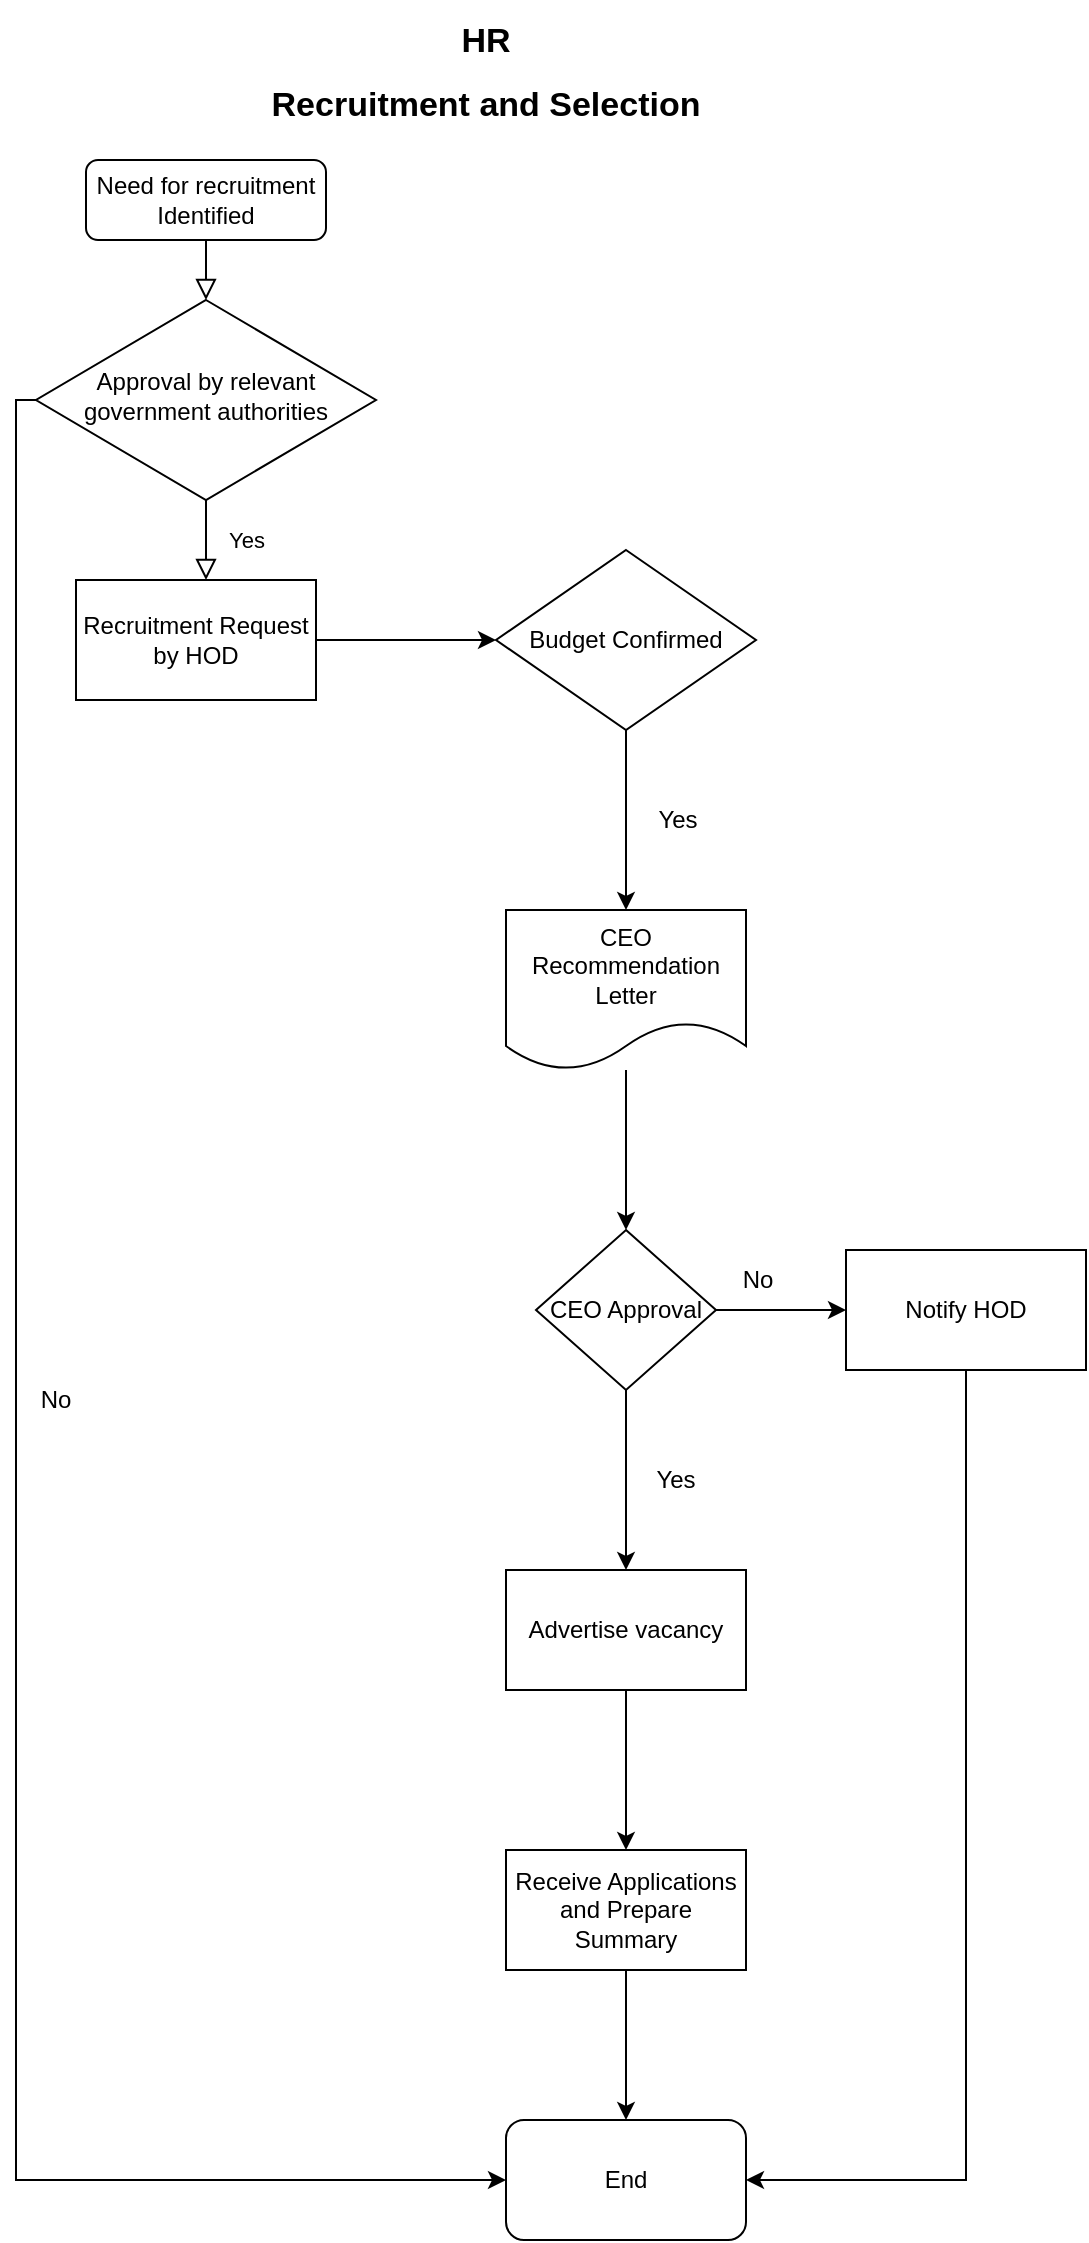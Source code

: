 <mxfile version="13.5.8" type="github">
  <diagram id="C5RBs43oDa-KdzZeNtuy" name="Page-1">
    <mxGraphModel dx="1038" dy="547" grid="1" gridSize="10" guides="1" tooltips="1" connect="1" arrows="1" fold="1" page="1" pageScale="1" pageWidth="827" pageHeight="1169" math="0" shadow="0">
      <root>
        <mxCell id="WIyWlLk6GJQsqaUBKTNV-0" />
        <mxCell id="WIyWlLk6GJQsqaUBKTNV-1" parent="WIyWlLk6GJQsqaUBKTNV-0" />
        <mxCell id="WIyWlLk6GJQsqaUBKTNV-2" value="" style="rounded=0;html=1;jettySize=auto;orthogonalLoop=1;fontSize=11;endArrow=block;endFill=0;endSize=8;strokeWidth=1;shadow=0;labelBackgroundColor=none;edgeStyle=orthogonalEdgeStyle;" parent="WIyWlLk6GJQsqaUBKTNV-1" source="WIyWlLk6GJQsqaUBKTNV-3" target="WIyWlLk6GJQsqaUBKTNV-6" edge="1">
          <mxGeometry relative="1" as="geometry" />
        </mxCell>
        <mxCell id="WIyWlLk6GJQsqaUBKTNV-3" value="Need for recruitment Identified" style="rounded=1;whiteSpace=wrap;html=1;fontSize=12;glass=0;strokeWidth=1;shadow=0;" parent="WIyWlLk6GJQsqaUBKTNV-1" vertex="1">
          <mxGeometry x="160" y="80" width="120" height="40" as="geometry" />
        </mxCell>
        <mxCell id="WIyWlLk6GJQsqaUBKTNV-4" value="Yes" style="rounded=0;html=1;jettySize=auto;orthogonalLoop=1;fontSize=11;endArrow=block;endFill=0;endSize=8;strokeWidth=1;shadow=0;labelBackgroundColor=none;edgeStyle=orthogonalEdgeStyle;" parent="WIyWlLk6GJQsqaUBKTNV-1" source="WIyWlLk6GJQsqaUBKTNV-6" edge="1">
          <mxGeometry y="20" relative="1" as="geometry">
            <mxPoint as="offset" />
            <mxPoint x="220" y="290" as="targetPoint" />
          </mxGeometry>
        </mxCell>
        <mxCell id="2buUgK_nAZZ5S6zsy4tR-31" value="" style="edgeStyle=orthogonalEdgeStyle;rounded=0;orthogonalLoop=1;jettySize=auto;html=1;entryX=0;entryY=0.5;entryDx=0;entryDy=0;" edge="1" parent="WIyWlLk6GJQsqaUBKTNV-1" source="WIyWlLk6GJQsqaUBKTNV-6" target="2buUgK_nAZZ5S6zsy4tR-23">
          <mxGeometry relative="1" as="geometry">
            <mxPoint x="30" y="200" as="targetPoint" />
            <Array as="points">
              <mxPoint x="125" y="200" />
              <mxPoint x="125" y="1090" />
            </Array>
          </mxGeometry>
        </mxCell>
        <mxCell id="WIyWlLk6GJQsqaUBKTNV-6" value="Approval by relevant government authorities" style="rhombus;whiteSpace=wrap;html=1;shadow=0;fontFamily=Helvetica;fontSize=12;align=center;strokeWidth=1;spacing=6;spacingTop=-4;" parent="WIyWlLk6GJQsqaUBKTNV-1" vertex="1">
          <mxGeometry x="135" y="150" width="170" height="100" as="geometry" />
        </mxCell>
        <mxCell id="2buUgK_nAZZ5S6zsy4tR-29" value="" style="edgeStyle=orthogonalEdgeStyle;rounded=0;orthogonalLoop=1;jettySize=auto;html=1;" edge="1" parent="WIyWlLk6GJQsqaUBKTNV-1" source="2buUgK_nAZZ5S6zsy4tR-0" target="2buUgK_nAZZ5S6zsy4tR-3">
          <mxGeometry relative="1" as="geometry" />
        </mxCell>
        <object label="Recruitment Request by HOD" id="2buUgK_nAZZ5S6zsy4tR-0">
          <mxCell style="rounded=0;whiteSpace=wrap;html=1;" vertex="1" parent="WIyWlLk6GJQsqaUBKTNV-1">
            <mxGeometry x="155" y="290" width="120" height="60" as="geometry" />
          </mxCell>
        </object>
        <mxCell id="2buUgK_nAZZ5S6zsy4tR-7" value="" style="edgeStyle=orthogonalEdgeStyle;rounded=0;orthogonalLoop=1;jettySize=auto;html=1;" edge="1" parent="WIyWlLk6GJQsqaUBKTNV-1" source="2buUgK_nAZZ5S6zsy4tR-3" target="2buUgK_nAZZ5S6zsy4tR-6">
          <mxGeometry relative="1" as="geometry" />
        </mxCell>
        <mxCell id="2buUgK_nAZZ5S6zsy4tR-3" value="Budget Confirmed" style="rhombus;whiteSpace=wrap;html=1;" vertex="1" parent="WIyWlLk6GJQsqaUBKTNV-1">
          <mxGeometry x="365" y="275" width="130" height="90" as="geometry" />
        </mxCell>
        <mxCell id="2buUgK_nAZZ5S6zsy4tR-10" value="" style="edgeStyle=orthogonalEdgeStyle;rounded=0;orthogonalLoop=1;jettySize=auto;html=1;" edge="1" parent="WIyWlLk6GJQsqaUBKTNV-1" source="2buUgK_nAZZ5S6zsy4tR-6" target="2buUgK_nAZZ5S6zsy4tR-8">
          <mxGeometry relative="1" as="geometry" />
        </mxCell>
        <mxCell id="2buUgK_nAZZ5S6zsy4tR-6" value="CEO Recommendation Letter" style="shape=document;whiteSpace=wrap;html=1;boundedLbl=1;" vertex="1" parent="WIyWlLk6GJQsqaUBKTNV-1">
          <mxGeometry x="370" y="455" width="120" height="80" as="geometry" />
        </mxCell>
        <mxCell id="2buUgK_nAZZ5S6zsy4tR-12" value="" style="edgeStyle=orthogonalEdgeStyle;rounded=0;orthogonalLoop=1;jettySize=auto;html=1;" edge="1" parent="WIyWlLk6GJQsqaUBKTNV-1" source="2buUgK_nAZZ5S6zsy4tR-8" target="2buUgK_nAZZ5S6zsy4tR-11">
          <mxGeometry relative="1" as="geometry" />
        </mxCell>
        <mxCell id="2buUgK_nAZZ5S6zsy4tR-19" value="" style="edgeStyle=orthogonalEdgeStyle;rounded=0;orthogonalLoop=1;jettySize=auto;html=1;" edge="1" parent="WIyWlLk6GJQsqaUBKTNV-1" source="2buUgK_nAZZ5S6zsy4tR-8" target="2buUgK_nAZZ5S6zsy4tR-18">
          <mxGeometry relative="1" as="geometry" />
        </mxCell>
        <mxCell id="2buUgK_nAZZ5S6zsy4tR-8" value="CEO Approval" style="rhombus;whiteSpace=wrap;html=1;" vertex="1" parent="WIyWlLk6GJQsqaUBKTNV-1">
          <mxGeometry x="385" y="615" width="90" height="80" as="geometry" />
        </mxCell>
        <mxCell id="2buUgK_nAZZ5S6zsy4tR-14" value="" style="edgeStyle=orthogonalEdgeStyle;rounded=0;orthogonalLoop=1;jettySize=auto;html=1;" edge="1" parent="WIyWlLk6GJQsqaUBKTNV-1" source="2buUgK_nAZZ5S6zsy4tR-11" target="2buUgK_nAZZ5S6zsy4tR-13">
          <mxGeometry relative="1" as="geometry" />
        </mxCell>
        <mxCell id="2buUgK_nAZZ5S6zsy4tR-11" value="Advertise vacancy" style="whiteSpace=wrap;html=1;" vertex="1" parent="WIyWlLk6GJQsqaUBKTNV-1">
          <mxGeometry x="370" y="785" width="120" height="60" as="geometry" />
        </mxCell>
        <mxCell id="2buUgK_nAZZ5S6zsy4tR-24" value="" style="edgeStyle=orthogonalEdgeStyle;rounded=0;orthogonalLoop=1;jettySize=auto;html=1;" edge="1" parent="WIyWlLk6GJQsqaUBKTNV-1" source="2buUgK_nAZZ5S6zsy4tR-13" target="2buUgK_nAZZ5S6zsy4tR-23">
          <mxGeometry relative="1" as="geometry" />
        </mxCell>
        <mxCell id="2buUgK_nAZZ5S6zsy4tR-13" value="Receive Applications and Prepare Summary" style="whiteSpace=wrap;html=1;" vertex="1" parent="WIyWlLk6GJQsqaUBKTNV-1">
          <mxGeometry x="370" y="925" width="120" height="60" as="geometry" />
        </mxCell>
        <mxCell id="2buUgK_nAZZ5S6zsy4tR-17" value="Yes" style="text;html=1;strokeColor=none;fillColor=none;align=center;verticalAlign=middle;whiteSpace=wrap;rounded=0;" vertex="1" parent="WIyWlLk6GJQsqaUBKTNV-1">
          <mxGeometry x="435" y="730" width="40" height="20" as="geometry" />
        </mxCell>
        <mxCell id="2buUgK_nAZZ5S6zsy4tR-27" value="" style="edgeStyle=orthogonalEdgeStyle;rounded=0;orthogonalLoop=1;jettySize=auto;html=1;entryX=1;entryY=0.5;entryDx=0;entryDy=0;" edge="1" parent="WIyWlLk6GJQsqaUBKTNV-1" source="2buUgK_nAZZ5S6zsy4tR-18" target="2buUgK_nAZZ5S6zsy4tR-23">
          <mxGeometry relative="1" as="geometry">
            <mxPoint x="600" y="765" as="targetPoint" />
            <Array as="points">
              <mxPoint x="600" y="1090" />
            </Array>
          </mxGeometry>
        </mxCell>
        <mxCell id="2buUgK_nAZZ5S6zsy4tR-18" value="Notify HOD" style="whiteSpace=wrap;html=1;" vertex="1" parent="WIyWlLk6GJQsqaUBKTNV-1">
          <mxGeometry x="540" y="625" width="120" height="60" as="geometry" />
        </mxCell>
        <mxCell id="2buUgK_nAZZ5S6zsy4tR-23" value="End" style="rounded=1;whiteSpace=wrap;html=1;" vertex="1" parent="WIyWlLk6GJQsqaUBKTNV-1">
          <mxGeometry x="370" y="1060" width="120" height="60" as="geometry" />
        </mxCell>
        <mxCell id="2buUgK_nAZZ5S6zsy4tR-28" value="Yes" style="text;html=1;strokeColor=none;fillColor=none;align=center;verticalAlign=middle;whiteSpace=wrap;rounded=0;" vertex="1" parent="WIyWlLk6GJQsqaUBKTNV-1">
          <mxGeometry x="436" y="400" width="40" height="20" as="geometry" />
        </mxCell>
        <mxCell id="2buUgK_nAZZ5S6zsy4tR-32" value="No" style="text;html=1;strokeColor=none;fillColor=none;align=center;verticalAlign=middle;whiteSpace=wrap;rounded=0;" vertex="1" parent="WIyWlLk6GJQsqaUBKTNV-1">
          <mxGeometry x="476" y="630" width="40" height="20" as="geometry" />
        </mxCell>
        <mxCell id="2buUgK_nAZZ5S6zsy4tR-33" value="No" style="text;html=1;strokeColor=none;fillColor=none;align=center;verticalAlign=middle;whiteSpace=wrap;rounded=0;" vertex="1" parent="WIyWlLk6GJQsqaUBKTNV-1">
          <mxGeometry x="125" y="690" width="40" height="20" as="geometry" />
        </mxCell>
        <mxCell id="2buUgK_nAZZ5S6zsy4tR-38" value="&lt;h1 style=&quot;font-size: 17px&quot;&gt;&lt;font style=&quot;font-size: 17px&quot;&gt;HR&lt;/font&gt;&lt;/h1&gt;&lt;h1 style=&quot;font-size: 17px&quot;&gt;&lt;font style=&quot;font-size: 17px&quot;&gt;&lt;b&gt;Recruitment and Selection&lt;/b&gt;&lt;/font&gt;&lt;/h1&gt;&lt;p style=&quot;font-size: 17px&quot;&gt;&lt;font style=&quot;font-size: 17px&quot;&gt;.&lt;/font&gt;&lt;/p&gt;" style="text;html=1;strokeColor=none;fillColor=none;spacing=5;spacingTop=-20;whiteSpace=wrap;overflow=hidden;rounded=0;align=center;" vertex="1" parent="WIyWlLk6GJQsqaUBKTNV-1">
          <mxGeometry x="190" y="10" width="340" height="60" as="geometry" />
        </mxCell>
      </root>
    </mxGraphModel>
  </diagram>
</mxfile>
